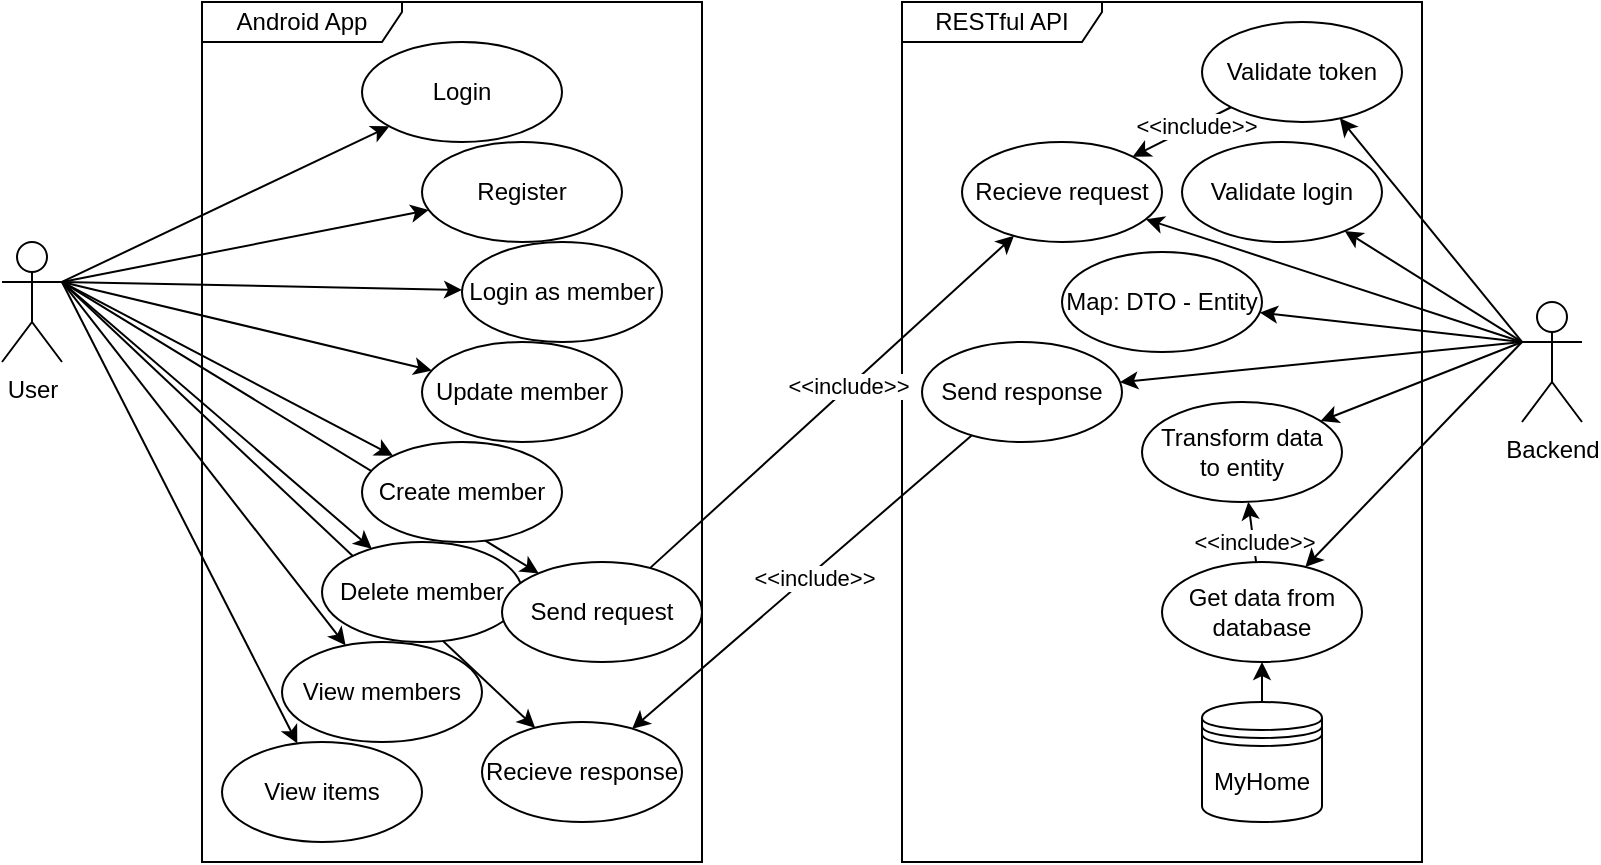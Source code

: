 <mxfile version="15.8.7" type="device"><diagram id="PVEb9PZyC6ZrOMIiuvJi" name="Page-1"><mxGraphModel dx="813" dy="458" grid="1" gridSize="10" guides="1" tooltips="1" connect="1" arrows="1" fold="1" page="1" pageScale="1" pageWidth="827" pageHeight="1169" math="0" shadow="0"><root><mxCell id="0"/><mxCell id="1" parent="0"/><mxCell id="fbrHDkUxHqHTwDwMKgQQ-73" value="Android App" style="shape=umlFrame;whiteSpace=wrap;html=1;width=100;height=20;" vertex="1" parent="1"><mxGeometry x="190" y="100" width="250" height="430" as="geometry"/></mxCell><mxCell id="fbrHDkUxHqHTwDwMKgQQ-74" value="Login" style="ellipse;whiteSpace=wrap;html=1;" vertex="1" parent="1"><mxGeometry x="270" y="120" width="100" height="50" as="geometry"/></mxCell><mxCell id="fbrHDkUxHqHTwDwMKgQQ-76" style="rounded=0;orthogonalLoop=1;jettySize=auto;html=1;startArrow=none;startFill=0;endArrow=classic;endFill=1;exitX=1;exitY=0.333;exitDx=0;exitDy=0;exitPerimeter=0;" edge="1" parent="1" source="fbrHDkUxHqHTwDwMKgQQ-75" target="fbrHDkUxHqHTwDwMKgQQ-74"><mxGeometry relative="1" as="geometry"/></mxCell><mxCell id="fbrHDkUxHqHTwDwMKgQQ-83" style="edgeStyle=none;rounded=0;orthogonalLoop=1;jettySize=auto;html=1;startArrow=none;startFill=0;endArrow=classic;endFill=1;exitX=1;exitY=0.333;exitDx=0;exitDy=0;exitPerimeter=0;" edge="1" parent="1" source="fbrHDkUxHqHTwDwMKgQQ-75" target="fbrHDkUxHqHTwDwMKgQQ-78"><mxGeometry relative="1" as="geometry"/></mxCell><mxCell id="fbrHDkUxHqHTwDwMKgQQ-84" style="edgeStyle=none;rounded=0;orthogonalLoop=1;jettySize=auto;html=1;exitX=1;exitY=0.333;exitDx=0;exitDy=0;exitPerimeter=0;startArrow=none;startFill=0;endArrow=classic;endFill=1;" edge="1" parent="1" source="fbrHDkUxHqHTwDwMKgQQ-75" target="fbrHDkUxHqHTwDwMKgQQ-79"><mxGeometry relative="1" as="geometry"/></mxCell><mxCell id="fbrHDkUxHqHTwDwMKgQQ-85" style="edgeStyle=none;rounded=0;orthogonalLoop=1;jettySize=auto;html=1;exitX=1;exitY=0.333;exitDx=0;exitDy=0;exitPerimeter=0;startArrow=none;startFill=0;endArrow=classic;endFill=1;" edge="1" parent="1" source="fbrHDkUxHqHTwDwMKgQQ-75" target="fbrHDkUxHqHTwDwMKgQQ-81"><mxGeometry relative="1" as="geometry"/></mxCell><mxCell id="fbrHDkUxHqHTwDwMKgQQ-86" style="edgeStyle=none;rounded=0;orthogonalLoop=1;jettySize=auto;html=1;exitX=1;exitY=0.333;exitDx=0;exitDy=0;exitPerimeter=0;startArrow=none;startFill=0;endArrow=classic;endFill=1;" edge="1" parent="1" source="fbrHDkUxHqHTwDwMKgQQ-75" target="fbrHDkUxHqHTwDwMKgQQ-80"><mxGeometry relative="1" as="geometry"/></mxCell><mxCell id="fbrHDkUxHqHTwDwMKgQQ-87" style="edgeStyle=none;rounded=0;orthogonalLoop=1;jettySize=auto;html=1;exitX=1;exitY=0.333;exitDx=0;exitDy=0;exitPerimeter=0;startArrow=none;startFill=0;endArrow=classic;endFill=1;" edge="1" parent="1" source="fbrHDkUxHqHTwDwMKgQQ-75" target="fbrHDkUxHqHTwDwMKgQQ-82"><mxGeometry relative="1" as="geometry"/></mxCell><mxCell id="fbrHDkUxHqHTwDwMKgQQ-90" style="edgeStyle=none;rounded=0;orthogonalLoop=1;jettySize=auto;html=1;exitX=1;exitY=0.333;exitDx=0;exitDy=0;exitPerimeter=0;startArrow=none;startFill=0;endArrow=classic;endFill=1;" edge="1" parent="1" source="fbrHDkUxHqHTwDwMKgQQ-75" target="fbrHDkUxHqHTwDwMKgQQ-88"><mxGeometry relative="1" as="geometry"/></mxCell><mxCell id="fbrHDkUxHqHTwDwMKgQQ-91" style="edgeStyle=none;rounded=0;orthogonalLoop=1;jettySize=auto;html=1;exitX=1;exitY=0.333;exitDx=0;exitDy=0;exitPerimeter=0;startArrow=none;startFill=0;endArrow=classic;endFill=1;" edge="1" parent="1" source="fbrHDkUxHqHTwDwMKgQQ-75" target="fbrHDkUxHqHTwDwMKgQQ-89"><mxGeometry relative="1" as="geometry"/></mxCell><mxCell id="fbrHDkUxHqHTwDwMKgQQ-116" style="edgeStyle=none;rounded=0;orthogonalLoop=1;jettySize=auto;html=1;exitX=1;exitY=0.333;exitDx=0;exitDy=0;exitPerimeter=0;startArrow=none;startFill=0;endArrow=classic;endFill=1;" edge="1" parent="1" source="fbrHDkUxHqHTwDwMKgQQ-75" target="fbrHDkUxHqHTwDwMKgQQ-115"><mxGeometry relative="1" as="geometry"/></mxCell><mxCell id="fbrHDkUxHqHTwDwMKgQQ-120" style="edgeStyle=none;rounded=0;orthogonalLoop=1;jettySize=auto;html=1;exitX=1;exitY=0.333;exitDx=0;exitDy=0;exitPerimeter=0;startArrow=none;startFill=0;endArrow=classic;endFill=1;" edge="1" parent="1" source="fbrHDkUxHqHTwDwMKgQQ-75" target="fbrHDkUxHqHTwDwMKgQQ-119"><mxGeometry relative="1" as="geometry"/></mxCell><mxCell id="fbrHDkUxHqHTwDwMKgQQ-75" value="User" style="shape=umlActor;verticalLabelPosition=bottom;verticalAlign=top;html=1;" vertex="1" parent="1"><mxGeometry x="90" y="220" width="30" height="60" as="geometry"/></mxCell><mxCell id="fbrHDkUxHqHTwDwMKgQQ-78" value="Register" style="ellipse;whiteSpace=wrap;html=1;" vertex="1" parent="1"><mxGeometry x="300" y="170" width="100" height="50" as="geometry"/></mxCell><mxCell id="fbrHDkUxHqHTwDwMKgQQ-79" value="Login as member" style="ellipse;whiteSpace=wrap;html=1;" vertex="1" parent="1"><mxGeometry x="320" y="220" width="100" height="50" as="geometry"/></mxCell><mxCell id="fbrHDkUxHqHTwDwMKgQQ-80" value="Create member" style="ellipse;whiteSpace=wrap;html=1;" vertex="1" parent="1"><mxGeometry x="270" y="320" width="100" height="50" as="geometry"/></mxCell><mxCell id="fbrHDkUxHqHTwDwMKgQQ-81" value="Update member" style="ellipse;whiteSpace=wrap;html=1;" vertex="1" parent="1"><mxGeometry x="300" y="270" width="100" height="50" as="geometry"/></mxCell><mxCell id="fbrHDkUxHqHTwDwMKgQQ-82" value="Delete member" style="ellipse;whiteSpace=wrap;html=1;" vertex="1" parent="1"><mxGeometry x="250" y="370" width="100" height="50" as="geometry"/></mxCell><mxCell id="fbrHDkUxHqHTwDwMKgQQ-88" value="View members" style="ellipse;whiteSpace=wrap;html=1;" vertex="1" parent="1"><mxGeometry x="230" y="420" width="100" height="50" as="geometry"/></mxCell><mxCell id="fbrHDkUxHqHTwDwMKgQQ-89" value="View items" style="ellipse;whiteSpace=wrap;html=1;" vertex="1" parent="1"><mxGeometry x="200" y="470" width="100" height="50" as="geometry"/></mxCell><mxCell id="fbrHDkUxHqHTwDwMKgQQ-92" value="RESTful API" style="shape=umlFrame;whiteSpace=wrap;html=1;width=100;height=20;" vertex="1" parent="1"><mxGeometry x="540" y="100" width="260" height="430" as="geometry"/></mxCell><mxCell id="fbrHDkUxHqHTwDwMKgQQ-124" style="edgeStyle=none;rounded=0;orthogonalLoop=1;jettySize=auto;html=1;startArrow=none;startFill=0;endArrow=classic;endFill=1;" edge="1" parent="1" source="fbrHDkUxHqHTwDwMKgQQ-93" target="fbrHDkUxHqHTwDwMKgQQ-110"><mxGeometry relative="1" as="geometry"/></mxCell><mxCell id="fbrHDkUxHqHTwDwMKgQQ-125" value="&amp;lt;&amp;lt;include&amp;gt;&amp;gt;" style="edgeLabel;html=1;align=center;verticalAlign=middle;resizable=0;points=[];" vertex="1" connectable="0" parent="fbrHDkUxHqHTwDwMKgQQ-124"><mxGeometry x="-0.285" relative="1" as="geometry"><mxPoint as="offset"/></mxGeometry></mxCell><mxCell id="fbrHDkUxHqHTwDwMKgQQ-93" value="Validate token" style="ellipse;whiteSpace=wrap;html=1;" vertex="1" parent="1"><mxGeometry x="690" y="110" width="100" height="50" as="geometry"/></mxCell><mxCell id="fbrHDkUxHqHTwDwMKgQQ-94" value="Validate login" style="ellipse;whiteSpace=wrap;html=1;" vertex="1" parent="1"><mxGeometry x="680" y="170" width="100" height="50" as="geometry"/></mxCell><mxCell id="fbrHDkUxHqHTwDwMKgQQ-108" style="edgeStyle=none;rounded=0;orthogonalLoop=1;jettySize=auto;html=1;startArrow=none;startFill=0;endArrow=classic;endFill=1;" edge="1" parent="1" source="fbrHDkUxHqHTwDwMKgQQ-95" target="fbrHDkUxHqHTwDwMKgQQ-107"><mxGeometry relative="1" as="geometry"/></mxCell><mxCell id="fbrHDkUxHqHTwDwMKgQQ-109" value="&amp;lt;&amp;lt;include&amp;gt;&amp;gt;" style="edgeLabel;html=1;align=center;verticalAlign=middle;resizable=0;points=[];" vertex="1" connectable="0" parent="fbrHDkUxHqHTwDwMKgQQ-108"><mxGeometry x="-0.469" relative="1" as="geometry"><mxPoint y="-2" as="offset"/></mxGeometry></mxCell><mxCell id="fbrHDkUxHqHTwDwMKgQQ-95" value="Get data from database" style="ellipse;whiteSpace=wrap;html=1;" vertex="1" parent="1"><mxGeometry x="670" y="380" width="100" height="50" as="geometry"/></mxCell><mxCell id="fbrHDkUxHqHTwDwMKgQQ-97" style="edgeStyle=none;rounded=0;orthogonalLoop=1;jettySize=auto;html=1;exitX=0;exitY=0.333;exitDx=0;exitDy=0;exitPerimeter=0;startArrow=none;startFill=0;endArrow=classic;endFill=1;" edge="1" parent="1" source="fbrHDkUxHqHTwDwMKgQQ-96" target="fbrHDkUxHqHTwDwMKgQQ-93"><mxGeometry relative="1" as="geometry"/></mxCell><mxCell id="fbrHDkUxHqHTwDwMKgQQ-98" style="edgeStyle=none;rounded=0;orthogonalLoop=1;jettySize=auto;html=1;exitX=0;exitY=0.333;exitDx=0;exitDy=0;exitPerimeter=0;startArrow=none;startFill=0;endArrow=classic;endFill=1;" edge="1" parent="1" source="fbrHDkUxHqHTwDwMKgQQ-96" target="fbrHDkUxHqHTwDwMKgQQ-94"><mxGeometry relative="1" as="geometry"/></mxCell><mxCell id="fbrHDkUxHqHTwDwMKgQQ-100" style="edgeStyle=none;rounded=0;orthogonalLoop=1;jettySize=auto;html=1;exitX=0;exitY=0.333;exitDx=0;exitDy=0;exitPerimeter=0;startArrow=none;startFill=0;endArrow=classic;endFill=1;" edge="1" parent="1" source="fbrHDkUxHqHTwDwMKgQQ-96" target="fbrHDkUxHqHTwDwMKgQQ-107"><mxGeometry relative="1" as="geometry"/></mxCell><mxCell id="fbrHDkUxHqHTwDwMKgQQ-106" style="edgeStyle=none;rounded=0;orthogonalLoop=1;jettySize=auto;html=1;exitX=0;exitY=0.333;exitDx=0;exitDy=0;exitPerimeter=0;startArrow=none;startFill=0;endArrow=classic;endFill=1;" edge="1" parent="1" source="fbrHDkUxHqHTwDwMKgQQ-96" target="fbrHDkUxHqHTwDwMKgQQ-105"><mxGeometry relative="1" as="geometry"/></mxCell><mxCell id="fbrHDkUxHqHTwDwMKgQQ-111" style="edgeStyle=none;rounded=0;orthogonalLoop=1;jettySize=auto;html=1;exitX=0;exitY=0.333;exitDx=0;exitDy=0;exitPerimeter=0;startArrow=none;startFill=0;endArrow=classic;endFill=1;" edge="1" parent="1" source="fbrHDkUxHqHTwDwMKgQQ-96" target="fbrHDkUxHqHTwDwMKgQQ-110"><mxGeometry relative="1" as="geometry"/></mxCell><mxCell id="fbrHDkUxHqHTwDwMKgQQ-113" style="edgeStyle=none;rounded=0;orthogonalLoop=1;jettySize=auto;html=1;exitX=0;exitY=0.333;exitDx=0;exitDy=0;exitPerimeter=0;startArrow=none;startFill=0;endArrow=classic;endFill=1;" edge="1" parent="1" source="fbrHDkUxHqHTwDwMKgQQ-96" target="fbrHDkUxHqHTwDwMKgQQ-112"><mxGeometry relative="1" as="geometry"/></mxCell><mxCell id="fbrHDkUxHqHTwDwMKgQQ-114" style="edgeStyle=none;rounded=0;orthogonalLoop=1;jettySize=auto;html=1;exitX=0;exitY=0.333;exitDx=0;exitDy=0;exitPerimeter=0;startArrow=none;startFill=0;endArrow=classic;endFill=1;" edge="1" parent="1" source="fbrHDkUxHqHTwDwMKgQQ-96" target="fbrHDkUxHqHTwDwMKgQQ-95"><mxGeometry relative="1" as="geometry"/></mxCell><mxCell id="fbrHDkUxHqHTwDwMKgQQ-96" value="Backend" style="shape=umlActor;verticalLabelPosition=bottom;verticalAlign=top;html=1;" vertex="1" parent="1"><mxGeometry x="850" y="250" width="30" height="60" as="geometry"/></mxCell><mxCell id="fbrHDkUxHqHTwDwMKgQQ-104" style="edgeStyle=none;rounded=0;orthogonalLoop=1;jettySize=auto;html=1;startArrow=none;startFill=0;endArrow=classic;endFill=1;" edge="1" parent="1" source="fbrHDkUxHqHTwDwMKgQQ-102" target="fbrHDkUxHqHTwDwMKgQQ-95"><mxGeometry relative="1" as="geometry"/></mxCell><mxCell id="fbrHDkUxHqHTwDwMKgQQ-102" value="MyHome" style="shape=datastore;whiteSpace=wrap;html=1;" vertex="1" parent="1"><mxGeometry x="690" y="450" width="60" height="60" as="geometry"/></mxCell><mxCell id="fbrHDkUxHqHTwDwMKgQQ-105" value="Map: DTO - Entity" style="ellipse;whiteSpace=wrap;html=1;" vertex="1" parent="1"><mxGeometry x="620" y="225" width="100" height="50" as="geometry"/></mxCell><mxCell id="fbrHDkUxHqHTwDwMKgQQ-107" value="Transform data&lt;br&gt;to entity" style="ellipse;whiteSpace=wrap;html=1;" vertex="1" parent="1"><mxGeometry x="660" y="300" width="100" height="50" as="geometry"/></mxCell><mxCell id="fbrHDkUxHqHTwDwMKgQQ-110" value="Recieve request" style="ellipse;whiteSpace=wrap;html=1;" vertex="1" parent="1"><mxGeometry x="570" y="170" width="100" height="50" as="geometry"/></mxCell><mxCell id="fbrHDkUxHqHTwDwMKgQQ-122" style="edgeStyle=none;rounded=0;orthogonalLoop=1;jettySize=auto;html=1;startArrow=none;startFill=0;endArrow=classic;endFill=1;" edge="1" parent="1" source="fbrHDkUxHqHTwDwMKgQQ-112" target="fbrHDkUxHqHTwDwMKgQQ-119"><mxGeometry relative="1" as="geometry"/></mxCell><mxCell id="fbrHDkUxHqHTwDwMKgQQ-123" value="&amp;lt;&amp;lt;include&amp;gt;&amp;gt;" style="edgeLabel;html=1;align=center;verticalAlign=middle;resizable=0;points=[];" vertex="1" connectable="0" parent="fbrHDkUxHqHTwDwMKgQQ-122"><mxGeometry x="-0.049" y="2" relative="1" as="geometry"><mxPoint as="offset"/></mxGeometry></mxCell><mxCell id="fbrHDkUxHqHTwDwMKgQQ-112" value="Send response" style="ellipse;whiteSpace=wrap;html=1;" vertex="1" parent="1"><mxGeometry x="550" y="270" width="100" height="50" as="geometry"/></mxCell><mxCell id="fbrHDkUxHqHTwDwMKgQQ-117" style="edgeStyle=none;rounded=0;orthogonalLoop=1;jettySize=auto;html=1;startArrow=none;startFill=0;endArrow=classic;endFill=1;" edge="1" parent="1" source="fbrHDkUxHqHTwDwMKgQQ-115" target="fbrHDkUxHqHTwDwMKgQQ-110"><mxGeometry relative="1" as="geometry"/></mxCell><mxCell id="fbrHDkUxHqHTwDwMKgQQ-118" value="&amp;lt;&amp;lt;include&amp;gt;&amp;gt;" style="edgeLabel;html=1;align=center;verticalAlign=middle;resizable=0;points=[];" vertex="1" connectable="0" parent="fbrHDkUxHqHTwDwMKgQQ-117"><mxGeometry x="0.173" y="1" relative="1" as="geometry"><mxPoint x="-7" y="7" as="offset"/></mxGeometry></mxCell><mxCell id="fbrHDkUxHqHTwDwMKgQQ-115" value="Send request" style="ellipse;whiteSpace=wrap;html=1;" vertex="1" parent="1"><mxGeometry x="340" y="380" width="100" height="50" as="geometry"/></mxCell><mxCell id="fbrHDkUxHqHTwDwMKgQQ-119" value="Recieve response" style="ellipse;whiteSpace=wrap;html=1;" vertex="1" parent="1"><mxGeometry x="330" y="460" width="100" height="50" as="geometry"/></mxCell></root></mxGraphModel></diagram></mxfile>